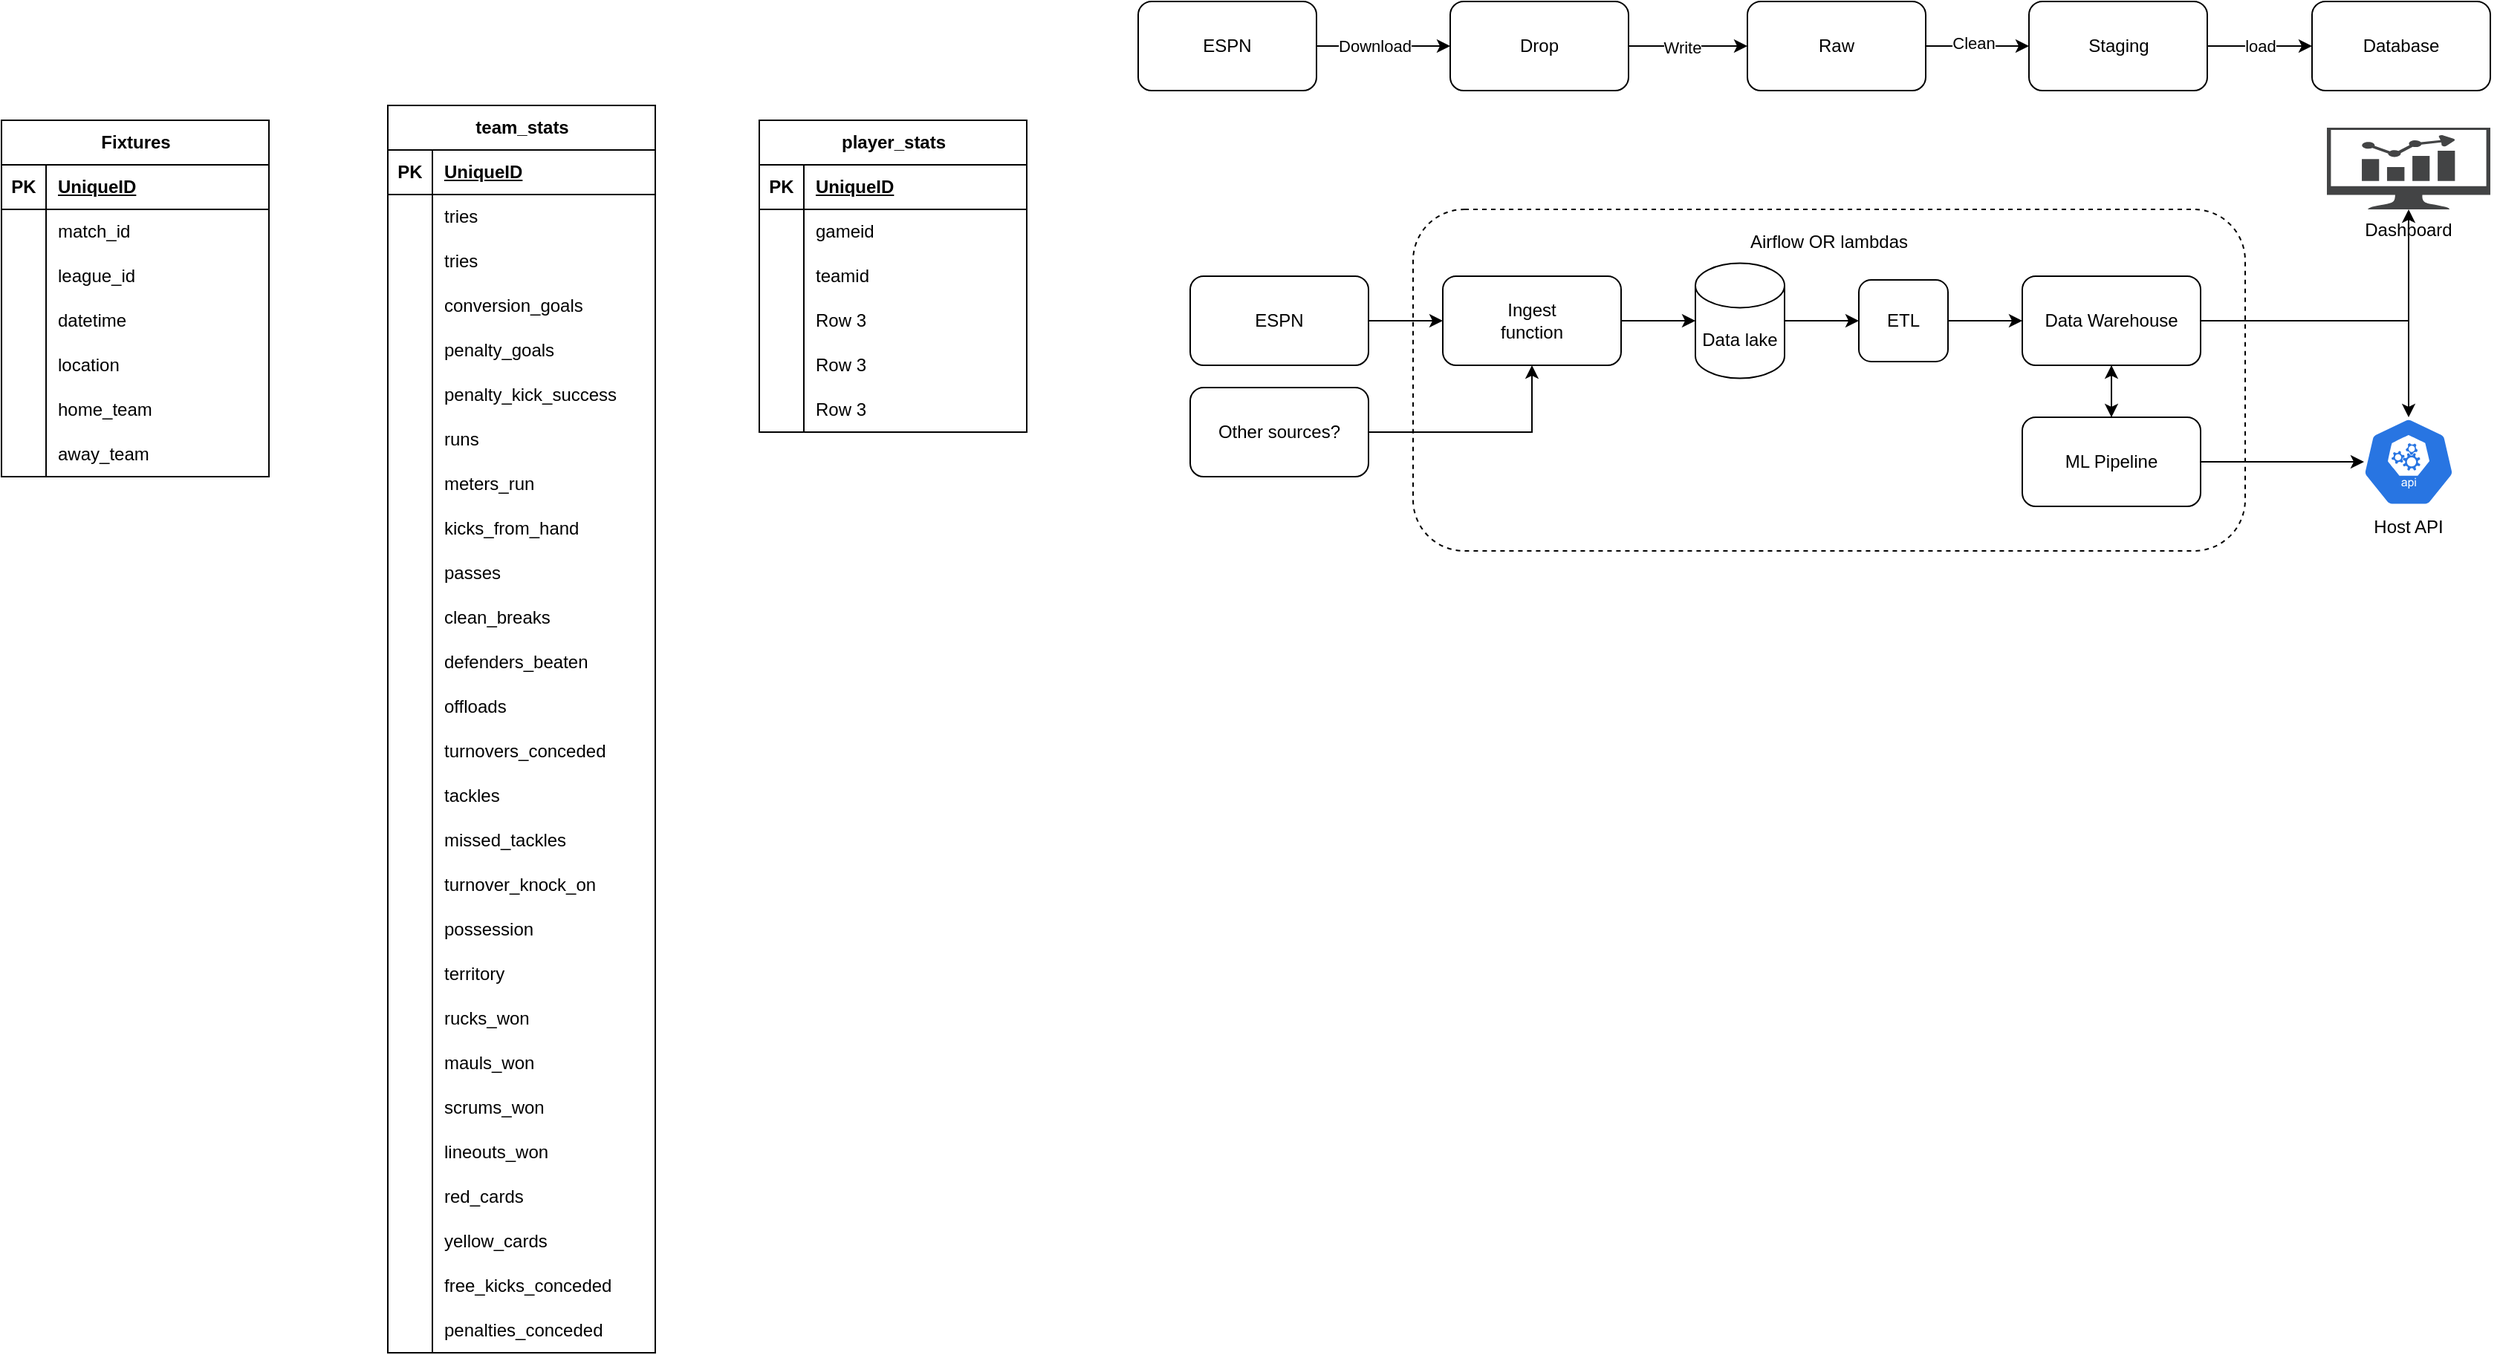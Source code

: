 <mxfile version="22.1.11" type="device">
  <diagram name="Page-1" id="gDJNjiMN5Er8U60nCRss">
    <mxGraphModel dx="1029" dy="549" grid="1" gridSize="10" guides="1" tooltips="1" connect="1" arrows="1" fold="1" page="1" pageScale="1" pageWidth="827" pageHeight="1169" math="0" shadow="0">
      <root>
        <mxCell id="0" />
        <mxCell id="1" parent="0" />
        <mxCell id="CqfeAaQvkAeiQOcm118j-333" value="Airflow OR lambdas&lt;br&gt;&lt;br&gt;&lt;br&gt;&lt;br&gt;&lt;br&gt;&lt;br&gt;&lt;br&gt;&lt;br&gt;&lt;br&gt;&lt;br&gt;&lt;br&gt;&lt;br&gt;&lt;br&gt;&lt;br&gt;" style="rounded=1;whiteSpace=wrap;html=1;fillColor=none;dashed=1;" vertex="1" parent="1">
          <mxGeometry x="1030" y="150" width="560" height="230" as="geometry" />
        </mxCell>
        <mxCell id="CqfeAaQvkAeiQOcm118j-1" value="Fixtures" style="shape=table;startSize=30;container=1;collapsible=1;childLayout=tableLayout;fixedRows=1;rowLines=0;fontStyle=1;align=center;resizeLast=1;html=1;" vertex="1" parent="1">
          <mxGeometry x="80" y="90" width="180" height="240" as="geometry" />
        </mxCell>
        <mxCell id="CqfeAaQvkAeiQOcm118j-2" value="" style="shape=tableRow;horizontal=0;startSize=0;swimlaneHead=0;swimlaneBody=0;fillColor=none;collapsible=0;dropTarget=0;points=[[0,0.5],[1,0.5]];portConstraint=eastwest;top=0;left=0;right=0;bottom=1;" vertex="1" parent="CqfeAaQvkAeiQOcm118j-1">
          <mxGeometry y="30" width="180" height="30" as="geometry" />
        </mxCell>
        <mxCell id="CqfeAaQvkAeiQOcm118j-3" value="PK" style="shape=partialRectangle;connectable=0;fillColor=none;top=0;left=0;bottom=0;right=0;fontStyle=1;overflow=hidden;whiteSpace=wrap;html=1;" vertex="1" parent="CqfeAaQvkAeiQOcm118j-2">
          <mxGeometry width="30" height="30" as="geometry">
            <mxRectangle width="30" height="30" as="alternateBounds" />
          </mxGeometry>
        </mxCell>
        <mxCell id="CqfeAaQvkAeiQOcm118j-4" value="UniqueID" style="shape=partialRectangle;connectable=0;fillColor=none;top=0;left=0;bottom=0;right=0;align=left;spacingLeft=6;fontStyle=5;overflow=hidden;whiteSpace=wrap;html=1;" vertex="1" parent="CqfeAaQvkAeiQOcm118j-2">
          <mxGeometry x="30" width="150" height="30" as="geometry">
            <mxRectangle width="150" height="30" as="alternateBounds" />
          </mxGeometry>
        </mxCell>
        <mxCell id="CqfeAaQvkAeiQOcm118j-289" value="" style="shape=tableRow;horizontal=0;startSize=0;swimlaneHead=0;swimlaneBody=0;fillColor=none;collapsible=0;dropTarget=0;points=[[0,0.5],[1,0.5]];portConstraint=eastwest;top=0;left=0;right=0;bottom=0;" vertex="1" parent="CqfeAaQvkAeiQOcm118j-1">
          <mxGeometry y="60" width="180" height="30" as="geometry" />
        </mxCell>
        <mxCell id="CqfeAaQvkAeiQOcm118j-290" value="" style="shape=partialRectangle;connectable=0;fillColor=none;top=0;left=0;bottom=0;right=0;editable=1;overflow=hidden;whiteSpace=wrap;html=1;" vertex="1" parent="CqfeAaQvkAeiQOcm118j-289">
          <mxGeometry width="30" height="30" as="geometry">
            <mxRectangle width="30" height="30" as="alternateBounds" />
          </mxGeometry>
        </mxCell>
        <mxCell id="CqfeAaQvkAeiQOcm118j-291" value="match_id" style="shape=partialRectangle;connectable=0;fillColor=none;top=0;left=0;bottom=0;right=0;align=left;spacingLeft=6;overflow=hidden;whiteSpace=wrap;html=1;" vertex="1" parent="CqfeAaQvkAeiQOcm118j-289">
          <mxGeometry x="30" width="150" height="30" as="geometry">
            <mxRectangle width="150" height="30" as="alternateBounds" />
          </mxGeometry>
        </mxCell>
        <mxCell id="CqfeAaQvkAeiQOcm118j-286" value="" style="shape=tableRow;horizontal=0;startSize=0;swimlaneHead=0;swimlaneBody=0;fillColor=none;collapsible=0;dropTarget=0;points=[[0,0.5],[1,0.5]];portConstraint=eastwest;top=0;left=0;right=0;bottom=0;" vertex="1" parent="CqfeAaQvkAeiQOcm118j-1">
          <mxGeometry y="90" width="180" height="30" as="geometry" />
        </mxCell>
        <mxCell id="CqfeAaQvkAeiQOcm118j-287" value="" style="shape=partialRectangle;connectable=0;fillColor=none;top=0;left=0;bottom=0;right=0;editable=1;overflow=hidden;whiteSpace=wrap;html=1;" vertex="1" parent="CqfeAaQvkAeiQOcm118j-286">
          <mxGeometry width="30" height="30" as="geometry">
            <mxRectangle width="30" height="30" as="alternateBounds" />
          </mxGeometry>
        </mxCell>
        <mxCell id="CqfeAaQvkAeiQOcm118j-288" value="league_id" style="shape=partialRectangle;connectable=0;fillColor=none;top=0;left=0;bottom=0;right=0;align=left;spacingLeft=6;overflow=hidden;whiteSpace=wrap;html=1;" vertex="1" parent="CqfeAaQvkAeiQOcm118j-286">
          <mxGeometry x="30" width="150" height="30" as="geometry">
            <mxRectangle width="150" height="30" as="alternateBounds" />
          </mxGeometry>
        </mxCell>
        <mxCell id="CqfeAaQvkAeiQOcm118j-5" value="" style="shape=tableRow;horizontal=0;startSize=0;swimlaneHead=0;swimlaneBody=0;fillColor=none;collapsible=0;dropTarget=0;points=[[0,0.5],[1,0.5]];portConstraint=eastwest;top=0;left=0;right=0;bottom=0;" vertex="1" parent="CqfeAaQvkAeiQOcm118j-1">
          <mxGeometry y="120" width="180" height="30" as="geometry" />
        </mxCell>
        <mxCell id="CqfeAaQvkAeiQOcm118j-6" value="" style="shape=partialRectangle;connectable=0;fillColor=none;top=0;left=0;bottom=0;right=0;editable=1;overflow=hidden;whiteSpace=wrap;html=1;" vertex="1" parent="CqfeAaQvkAeiQOcm118j-5">
          <mxGeometry width="30" height="30" as="geometry">
            <mxRectangle width="30" height="30" as="alternateBounds" />
          </mxGeometry>
        </mxCell>
        <mxCell id="CqfeAaQvkAeiQOcm118j-7" value="datetime" style="shape=partialRectangle;connectable=0;fillColor=none;top=0;left=0;bottom=0;right=0;align=left;spacingLeft=6;overflow=hidden;whiteSpace=wrap;html=1;" vertex="1" parent="CqfeAaQvkAeiQOcm118j-5">
          <mxGeometry x="30" width="150" height="30" as="geometry">
            <mxRectangle width="150" height="30" as="alternateBounds" />
          </mxGeometry>
        </mxCell>
        <mxCell id="CqfeAaQvkAeiQOcm118j-8" value="" style="shape=tableRow;horizontal=0;startSize=0;swimlaneHead=0;swimlaneBody=0;fillColor=none;collapsible=0;dropTarget=0;points=[[0,0.5],[1,0.5]];portConstraint=eastwest;top=0;left=0;right=0;bottom=0;" vertex="1" parent="CqfeAaQvkAeiQOcm118j-1">
          <mxGeometry y="150" width="180" height="30" as="geometry" />
        </mxCell>
        <mxCell id="CqfeAaQvkAeiQOcm118j-9" value="" style="shape=partialRectangle;connectable=0;fillColor=none;top=0;left=0;bottom=0;right=0;editable=1;overflow=hidden;whiteSpace=wrap;html=1;" vertex="1" parent="CqfeAaQvkAeiQOcm118j-8">
          <mxGeometry width="30" height="30" as="geometry">
            <mxRectangle width="30" height="30" as="alternateBounds" />
          </mxGeometry>
        </mxCell>
        <mxCell id="CqfeAaQvkAeiQOcm118j-10" value="location" style="shape=partialRectangle;connectable=0;fillColor=none;top=0;left=0;bottom=0;right=0;align=left;spacingLeft=6;overflow=hidden;whiteSpace=wrap;html=1;" vertex="1" parent="CqfeAaQvkAeiQOcm118j-8">
          <mxGeometry x="30" width="150" height="30" as="geometry">
            <mxRectangle width="150" height="30" as="alternateBounds" />
          </mxGeometry>
        </mxCell>
        <mxCell id="CqfeAaQvkAeiQOcm118j-136" value="" style="shape=tableRow;horizontal=0;startSize=0;swimlaneHead=0;swimlaneBody=0;fillColor=none;collapsible=0;dropTarget=0;points=[[0,0.5],[1,0.5]];portConstraint=eastwest;top=0;left=0;right=0;bottom=0;" vertex="1" parent="CqfeAaQvkAeiQOcm118j-1">
          <mxGeometry y="180" width="180" height="30" as="geometry" />
        </mxCell>
        <mxCell id="CqfeAaQvkAeiQOcm118j-137" value="" style="shape=partialRectangle;connectable=0;fillColor=none;top=0;left=0;bottom=0;right=0;editable=1;overflow=hidden;whiteSpace=wrap;html=1;" vertex="1" parent="CqfeAaQvkAeiQOcm118j-136">
          <mxGeometry width="30" height="30" as="geometry">
            <mxRectangle width="30" height="30" as="alternateBounds" />
          </mxGeometry>
        </mxCell>
        <mxCell id="CqfeAaQvkAeiQOcm118j-138" value="home_team" style="shape=partialRectangle;connectable=0;fillColor=none;top=0;left=0;bottom=0;right=0;align=left;spacingLeft=6;overflow=hidden;whiteSpace=wrap;html=1;" vertex="1" parent="CqfeAaQvkAeiQOcm118j-136">
          <mxGeometry x="30" width="150" height="30" as="geometry">
            <mxRectangle width="150" height="30" as="alternateBounds" />
          </mxGeometry>
        </mxCell>
        <mxCell id="CqfeAaQvkAeiQOcm118j-210" value="" style="shape=tableRow;horizontal=0;startSize=0;swimlaneHead=0;swimlaneBody=0;fillColor=none;collapsible=0;dropTarget=0;points=[[0,0.5],[1,0.5]];portConstraint=eastwest;top=0;left=0;right=0;bottom=0;" vertex="1" parent="CqfeAaQvkAeiQOcm118j-1">
          <mxGeometry y="210" width="180" height="30" as="geometry" />
        </mxCell>
        <mxCell id="CqfeAaQvkAeiQOcm118j-211" value="" style="shape=partialRectangle;connectable=0;fillColor=none;top=0;left=0;bottom=0;right=0;editable=1;overflow=hidden;whiteSpace=wrap;html=1;" vertex="1" parent="CqfeAaQvkAeiQOcm118j-210">
          <mxGeometry width="30" height="30" as="geometry">
            <mxRectangle width="30" height="30" as="alternateBounds" />
          </mxGeometry>
        </mxCell>
        <mxCell id="CqfeAaQvkAeiQOcm118j-212" value="away_team" style="shape=partialRectangle;connectable=0;fillColor=none;top=0;left=0;bottom=0;right=0;align=left;spacingLeft=6;overflow=hidden;whiteSpace=wrap;html=1;" vertex="1" parent="CqfeAaQvkAeiQOcm118j-210">
          <mxGeometry x="30" width="150" height="30" as="geometry">
            <mxRectangle width="150" height="30" as="alternateBounds" />
          </mxGeometry>
        </mxCell>
        <mxCell id="CqfeAaQvkAeiQOcm118j-197" value="team_stats" style="shape=table;startSize=30;container=1;collapsible=1;childLayout=tableLayout;fixedRows=1;rowLines=0;fontStyle=1;align=center;resizeLast=1;html=1;" vertex="1" parent="1">
          <mxGeometry x="340" y="80" width="180" height="840" as="geometry" />
        </mxCell>
        <mxCell id="CqfeAaQvkAeiQOcm118j-198" value="" style="shape=tableRow;horizontal=0;startSize=0;swimlaneHead=0;swimlaneBody=0;fillColor=none;collapsible=0;dropTarget=0;points=[[0,0.5],[1,0.5]];portConstraint=eastwest;top=0;left=0;right=0;bottom=1;" vertex="1" parent="CqfeAaQvkAeiQOcm118j-197">
          <mxGeometry y="30" width="180" height="30" as="geometry" />
        </mxCell>
        <mxCell id="CqfeAaQvkAeiQOcm118j-199" value="PK" style="shape=partialRectangle;connectable=0;fillColor=none;top=0;left=0;bottom=0;right=0;fontStyle=1;overflow=hidden;whiteSpace=wrap;html=1;" vertex="1" parent="CqfeAaQvkAeiQOcm118j-198">
          <mxGeometry width="30" height="30" as="geometry">
            <mxRectangle width="30" height="30" as="alternateBounds" />
          </mxGeometry>
        </mxCell>
        <mxCell id="CqfeAaQvkAeiQOcm118j-200" value="UniqueID" style="shape=partialRectangle;connectable=0;fillColor=none;top=0;left=0;bottom=0;right=0;align=left;spacingLeft=6;fontStyle=5;overflow=hidden;whiteSpace=wrap;html=1;" vertex="1" parent="CqfeAaQvkAeiQOcm118j-198">
          <mxGeometry x="30" width="150" height="30" as="geometry">
            <mxRectangle width="150" height="30" as="alternateBounds" />
          </mxGeometry>
        </mxCell>
        <mxCell id="CqfeAaQvkAeiQOcm118j-283" value="" style="shape=tableRow;horizontal=0;startSize=0;swimlaneHead=0;swimlaneBody=0;fillColor=none;collapsible=0;dropTarget=0;points=[[0,0.5],[1,0.5]];portConstraint=eastwest;top=0;left=0;right=0;bottom=0;" vertex="1" parent="CqfeAaQvkAeiQOcm118j-197">
          <mxGeometry y="60" width="180" height="30" as="geometry" />
        </mxCell>
        <mxCell id="CqfeAaQvkAeiQOcm118j-284" value="" style="shape=partialRectangle;connectable=0;fillColor=none;top=0;left=0;bottom=0;right=0;editable=1;overflow=hidden;whiteSpace=wrap;html=1;" vertex="1" parent="CqfeAaQvkAeiQOcm118j-283">
          <mxGeometry width="30" height="30" as="geometry">
            <mxRectangle width="30" height="30" as="alternateBounds" />
          </mxGeometry>
        </mxCell>
        <mxCell id="CqfeAaQvkAeiQOcm118j-285" value="tries" style="shape=partialRectangle;connectable=0;fillColor=none;top=0;left=0;bottom=0;right=0;align=left;spacingLeft=6;overflow=hidden;whiteSpace=wrap;html=1;" vertex="1" parent="CqfeAaQvkAeiQOcm118j-283">
          <mxGeometry x="30" width="150" height="30" as="geometry">
            <mxRectangle width="150" height="30" as="alternateBounds" />
          </mxGeometry>
        </mxCell>
        <mxCell id="CqfeAaQvkAeiQOcm118j-237" value="" style="shape=tableRow;horizontal=0;startSize=0;swimlaneHead=0;swimlaneBody=0;fillColor=none;collapsible=0;dropTarget=0;points=[[0,0.5],[1,0.5]];portConstraint=eastwest;top=0;left=0;right=0;bottom=0;" vertex="1" parent="CqfeAaQvkAeiQOcm118j-197">
          <mxGeometry y="90" width="180" height="30" as="geometry" />
        </mxCell>
        <mxCell id="CqfeAaQvkAeiQOcm118j-238" value="" style="shape=partialRectangle;connectable=0;fillColor=none;top=0;left=0;bottom=0;right=0;editable=1;overflow=hidden;whiteSpace=wrap;html=1;" vertex="1" parent="CqfeAaQvkAeiQOcm118j-237">
          <mxGeometry width="30" height="30" as="geometry">
            <mxRectangle width="30" height="30" as="alternateBounds" />
          </mxGeometry>
        </mxCell>
        <mxCell id="CqfeAaQvkAeiQOcm118j-239" value="tries" style="shape=partialRectangle;connectable=0;fillColor=none;top=0;left=0;bottom=0;right=0;align=left;spacingLeft=6;overflow=hidden;whiteSpace=wrap;html=1;" vertex="1" parent="CqfeAaQvkAeiQOcm118j-237">
          <mxGeometry x="30" width="150" height="30" as="geometry">
            <mxRectangle width="150" height="30" as="alternateBounds" />
          </mxGeometry>
        </mxCell>
        <mxCell id="CqfeAaQvkAeiQOcm118j-234" value="" style="shape=tableRow;horizontal=0;startSize=0;swimlaneHead=0;swimlaneBody=0;fillColor=none;collapsible=0;dropTarget=0;points=[[0,0.5],[1,0.5]];portConstraint=eastwest;top=0;left=0;right=0;bottom=0;" vertex="1" parent="CqfeAaQvkAeiQOcm118j-197">
          <mxGeometry y="120" width="180" height="30" as="geometry" />
        </mxCell>
        <mxCell id="CqfeAaQvkAeiQOcm118j-235" value="" style="shape=partialRectangle;connectable=0;fillColor=none;top=0;left=0;bottom=0;right=0;editable=1;overflow=hidden;whiteSpace=wrap;html=1;" vertex="1" parent="CqfeAaQvkAeiQOcm118j-234">
          <mxGeometry width="30" height="30" as="geometry">
            <mxRectangle width="30" height="30" as="alternateBounds" />
          </mxGeometry>
        </mxCell>
        <mxCell id="CqfeAaQvkAeiQOcm118j-236" value="conversion_goals" style="shape=partialRectangle;connectable=0;fillColor=none;top=0;left=0;bottom=0;right=0;align=left;spacingLeft=6;overflow=hidden;whiteSpace=wrap;html=1;" vertex="1" parent="CqfeAaQvkAeiQOcm118j-234">
          <mxGeometry x="30" width="150" height="30" as="geometry">
            <mxRectangle width="150" height="30" as="alternateBounds" />
          </mxGeometry>
        </mxCell>
        <mxCell id="CqfeAaQvkAeiQOcm118j-240" value="" style="shape=tableRow;horizontal=0;startSize=0;swimlaneHead=0;swimlaneBody=0;fillColor=none;collapsible=0;dropTarget=0;points=[[0,0.5],[1,0.5]];portConstraint=eastwest;top=0;left=0;right=0;bottom=0;" vertex="1" parent="CqfeAaQvkAeiQOcm118j-197">
          <mxGeometry y="150" width="180" height="30" as="geometry" />
        </mxCell>
        <mxCell id="CqfeAaQvkAeiQOcm118j-241" value="" style="shape=partialRectangle;connectable=0;fillColor=none;top=0;left=0;bottom=0;right=0;editable=1;overflow=hidden;whiteSpace=wrap;html=1;" vertex="1" parent="CqfeAaQvkAeiQOcm118j-240">
          <mxGeometry width="30" height="30" as="geometry">
            <mxRectangle width="30" height="30" as="alternateBounds" />
          </mxGeometry>
        </mxCell>
        <mxCell id="CqfeAaQvkAeiQOcm118j-242" value="penalty_goals" style="shape=partialRectangle;connectable=0;fillColor=none;top=0;left=0;bottom=0;right=0;align=left;spacingLeft=6;overflow=hidden;whiteSpace=wrap;html=1;" vertex="1" parent="CqfeAaQvkAeiQOcm118j-240">
          <mxGeometry x="30" width="150" height="30" as="geometry">
            <mxRectangle width="150" height="30" as="alternateBounds" />
          </mxGeometry>
        </mxCell>
        <mxCell id="CqfeAaQvkAeiQOcm118j-231" value="" style="shape=tableRow;horizontal=0;startSize=0;swimlaneHead=0;swimlaneBody=0;fillColor=none;collapsible=0;dropTarget=0;points=[[0,0.5],[1,0.5]];portConstraint=eastwest;top=0;left=0;right=0;bottom=0;" vertex="1" parent="CqfeAaQvkAeiQOcm118j-197">
          <mxGeometry y="180" width="180" height="30" as="geometry" />
        </mxCell>
        <mxCell id="CqfeAaQvkAeiQOcm118j-232" value="" style="shape=partialRectangle;connectable=0;fillColor=none;top=0;left=0;bottom=0;right=0;editable=1;overflow=hidden;whiteSpace=wrap;html=1;" vertex="1" parent="CqfeAaQvkAeiQOcm118j-231">
          <mxGeometry width="30" height="30" as="geometry">
            <mxRectangle width="30" height="30" as="alternateBounds" />
          </mxGeometry>
        </mxCell>
        <mxCell id="CqfeAaQvkAeiQOcm118j-233" value="penalty_kick_success" style="shape=partialRectangle;connectable=0;fillColor=none;top=0;left=0;bottom=0;right=0;align=left;spacingLeft=6;overflow=hidden;whiteSpace=wrap;html=1;" vertex="1" parent="CqfeAaQvkAeiQOcm118j-231">
          <mxGeometry x="30" width="150" height="30" as="geometry">
            <mxRectangle width="150" height="30" as="alternateBounds" />
          </mxGeometry>
        </mxCell>
        <mxCell id="CqfeAaQvkAeiQOcm118j-201" value="" style="shape=tableRow;horizontal=0;startSize=0;swimlaneHead=0;swimlaneBody=0;fillColor=none;collapsible=0;dropTarget=0;points=[[0,0.5],[1,0.5]];portConstraint=eastwest;top=0;left=0;right=0;bottom=0;" vertex="1" parent="CqfeAaQvkAeiQOcm118j-197">
          <mxGeometry y="210" width="180" height="30" as="geometry" />
        </mxCell>
        <mxCell id="CqfeAaQvkAeiQOcm118j-202" value="" style="shape=partialRectangle;connectable=0;fillColor=none;top=0;left=0;bottom=0;right=0;editable=1;overflow=hidden;whiteSpace=wrap;html=1;" vertex="1" parent="CqfeAaQvkAeiQOcm118j-201">
          <mxGeometry width="30" height="30" as="geometry">
            <mxRectangle width="30" height="30" as="alternateBounds" />
          </mxGeometry>
        </mxCell>
        <mxCell id="CqfeAaQvkAeiQOcm118j-203" value="runs" style="shape=partialRectangle;connectable=0;fillColor=none;top=0;left=0;bottom=0;right=0;align=left;spacingLeft=6;overflow=hidden;whiteSpace=wrap;html=1;" vertex="1" parent="CqfeAaQvkAeiQOcm118j-201">
          <mxGeometry x="30" width="150" height="30" as="geometry">
            <mxRectangle width="150" height="30" as="alternateBounds" />
          </mxGeometry>
        </mxCell>
        <mxCell id="CqfeAaQvkAeiQOcm118j-246" value="" style="shape=tableRow;horizontal=0;startSize=0;swimlaneHead=0;swimlaneBody=0;fillColor=none;collapsible=0;dropTarget=0;points=[[0,0.5],[1,0.5]];portConstraint=eastwest;top=0;left=0;right=0;bottom=0;" vertex="1" parent="CqfeAaQvkAeiQOcm118j-197">
          <mxGeometry y="240" width="180" height="30" as="geometry" />
        </mxCell>
        <mxCell id="CqfeAaQvkAeiQOcm118j-247" value="" style="shape=partialRectangle;connectable=0;fillColor=none;top=0;left=0;bottom=0;right=0;editable=1;overflow=hidden;whiteSpace=wrap;html=1;" vertex="1" parent="CqfeAaQvkAeiQOcm118j-246">
          <mxGeometry width="30" height="30" as="geometry">
            <mxRectangle width="30" height="30" as="alternateBounds" />
          </mxGeometry>
        </mxCell>
        <mxCell id="CqfeAaQvkAeiQOcm118j-248" value="meters_run" style="shape=partialRectangle;connectable=0;fillColor=none;top=0;left=0;bottom=0;right=0;align=left;spacingLeft=6;overflow=hidden;whiteSpace=wrap;html=1;" vertex="1" parent="CqfeAaQvkAeiQOcm118j-246">
          <mxGeometry x="30" width="150" height="30" as="geometry">
            <mxRectangle width="150" height="30" as="alternateBounds" />
          </mxGeometry>
        </mxCell>
        <mxCell id="CqfeAaQvkAeiQOcm118j-249" value="" style="shape=tableRow;horizontal=0;startSize=0;swimlaneHead=0;swimlaneBody=0;fillColor=none;collapsible=0;dropTarget=0;points=[[0,0.5],[1,0.5]];portConstraint=eastwest;top=0;left=0;right=0;bottom=0;" vertex="1" parent="CqfeAaQvkAeiQOcm118j-197">
          <mxGeometry y="270" width="180" height="30" as="geometry" />
        </mxCell>
        <mxCell id="CqfeAaQvkAeiQOcm118j-250" value="" style="shape=partialRectangle;connectable=0;fillColor=none;top=0;left=0;bottom=0;right=0;editable=1;overflow=hidden;whiteSpace=wrap;html=1;" vertex="1" parent="CqfeAaQvkAeiQOcm118j-249">
          <mxGeometry width="30" height="30" as="geometry">
            <mxRectangle width="30" height="30" as="alternateBounds" />
          </mxGeometry>
        </mxCell>
        <mxCell id="CqfeAaQvkAeiQOcm118j-251" value="kicks_from_hand" style="shape=partialRectangle;connectable=0;fillColor=none;top=0;left=0;bottom=0;right=0;align=left;spacingLeft=6;overflow=hidden;whiteSpace=wrap;html=1;" vertex="1" parent="CqfeAaQvkAeiQOcm118j-249">
          <mxGeometry x="30" width="150" height="30" as="geometry">
            <mxRectangle width="150" height="30" as="alternateBounds" />
          </mxGeometry>
        </mxCell>
        <mxCell id="CqfeAaQvkAeiQOcm118j-204" value="" style="shape=tableRow;horizontal=0;startSize=0;swimlaneHead=0;swimlaneBody=0;fillColor=none;collapsible=0;dropTarget=0;points=[[0,0.5],[1,0.5]];portConstraint=eastwest;top=0;left=0;right=0;bottom=0;" vertex="1" parent="CqfeAaQvkAeiQOcm118j-197">
          <mxGeometry y="300" width="180" height="30" as="geometry" />
        </mxCell>
        <mxCell id="CqfeAaQvkAeiQOcm118j-205" value="" style="shape=partialRectangle;connectable=0;fillColor=none;top=0;left=0;bottom=0;right=0;editable=1;overflow=hidden;whiteSpace=wrap;html=1;" vertex="1" parent="CqfeAaQvkAeiQOcm118j-204">
          <mxGeometry width="30" height="30" as="geometry">
            <mxRectangle width="30" height="30" as="alternateBounds" />
          </mxGeometry>
        </mxCell>
        <mxCell id="CqfeAaQvkAeiQOcm118j-206" value="passes" style="shape=partialRectangle;connectable=0;fillColor=none;top=0;left=0;bottom=0;right=0;align=left;spacingLeft=6;overflow=hidden;whiteSpace=wrap;html=1;" vertex="1" parent="CqfeAaQvkAeiQOcm118j-204">
          <mxGeometry x="30" width="150" height="30" as="geometry">
            <mxRectangle width="150" height="30" as="alternateBounds" />
          </mxGeometry>
        </mxCell>
        <mxCell id="CqfeAaQvkAeiQOcm118j-252" value="" style="shape=tableRow;horizontal=0;startSize=0;swimlaneHead=0;swimlaneBody=0;fillColor=none;collapsible=0;dropTarget=0;points=[[0,0.5],[1,0.5]];portConstraint=eastwest;top=0;left=0;right=0;bottom=0;" vertex="1" parent="CqfeAaQvkAeiQOcm118j-197">
          <mxGeometry y="330" width="180" height="30" as="geometry" />
        </mxCell>
        <mxCell id="CqfeAaQvkAeiQOcm118j-253" value="" style="shape=partialRectangle;connectable=0;fillColor=none;top=0;left=0;bottom=0;right=0;editable=1;overflow=hidden;whiteSpace=wrap;html=1;" vertex="1" parent="CqfeAaQvkAeiQOcm118j-252">
          <mxGeometry width="30" height="30" as="geometry">
            <mxRectangle width="30" height="30" as="alternateBounds" />
          </mxGeometry>
        </mxCell>
        <mxCell id="CqfeAaQvkAeiQOcm118j-254" value="clean_breaks" style="shape=partialRectangle;connectable=0;fillColor=none;top=0;left=0;bottom=0;right=0;align=left;spacingLeft=6;overflow=hidden;whiteSpace=wrap;html=1;" vertex="1" parent="CqfeAaQvkAeiQOcm118j-252">
          <mxGeometry x="30" width="150" height="30" as="geometry">
            <mxRectangle width="150" height="30" as="alternateBounds" />
          </mxGeometry>
        </mxCell>
        <mxCell id="CqfeAaQvkAeiQOcm118j-216" value="" style="shape=tableRow;horizontal=0;startSize=0;swimlaneHead=0;swimlaneBody=0;fillColor=none;collapsible=0;dropTarget=0;points=[[0,0.5],[1,0.5]];portConstraint=eastwest;top=0;left=0;right=0;bottom=0;" vertex="1" parent="CqfeAaQvkAeiQOcm118j-197">
          <mxGeometry y="360" width="180" height="30" as="geometry" />
        </mxCell>
        <mxCell id="CqfeAaQvkAeiQOcm118j-217" value="" style="shape=partialRectangle;connectable=0;fillColor=none;top=0;left=0;bottom=0;right=0;editable=1;overflow=hidden;whiteSpace=wrap;html=1;" vertex="1" parent="CqfeAaQvkAeiQOcm118j-216">
          <mxGeometry width="30" height="30" as="geometry">
            <mxRectangle width="30" height="30" as="alternateBounds" />
          </mxGeometry>
        </mxCell>
        <mxCell id="CqfeAaQvkAeiQOcm118j-218" value="defenders_beaten" style="shape=partialRectangle;connectable=0;fillColor=none;top=0;left=0;bottom=0;right=0;align=left;spacingLeft=6;overflow=hidden;whiteSpace=wrap;html=1;" vertex="1" parent="CqfeAaQvkAeiQOcm118j-216">
          <mxGeometry x="30" width="150" height="30" as="geometry">
            <mxRectangle width="150" height="30" as="alternateBounds" />
          </mxGeometry>
        </mxCell>
        <mxCell id="CqfeAaQvkAeiQOcm118j-258" value="" style="shape=tableRow;horizontal=0;startSize=0;swimlaneHead=0;swimlaneBody=0;fillColor=none;collapsible=0;dropTarget=0;points=[[0,0.5],[1,0.5]];portConstraint=eastwest;top=0;left=0;right=0;bottom=0;" vertex="1" parent="CqfeAaQvkAeiQOcm118j-197">
          <mxGeometry y="390" width="180" height="30" as="geometry" />
        </mxCell>
        <mxCell id="CqfeAaQvkAeiQOcm118j-259" value="" style="shape=partialRectangle;connectable=0;fillColor=none;top=0;left=0;bottom=0;right=0;editable=1;overflow=hidden;whiteSpace=wrap;html=1;" vertex="1" parent="CqfeAaQvkAeiQOcm118j-258">
          <mxGeometry width="30" height="30" as="geometry">
            <mxRectangle width="30" height="30" as="alternateBounds" />
          </mxGeometry>
        </mxCell>
        <mxCell id="CqfeAaQvkAeiQOcm118j-260" value="offloads" style="shape=partialRectangle;connectable=0;fillColor=none;top=0;left=0;bottom=0;right=0;align=left;spacingLeft=6;overflow=hidden;whiteSpace=wrap;html=1;" vertex="1" parent="CqfeAaQvkAeiQOcm118j-258">
          <mxGeometry x="30" width="150" height="30" as="geometry">
            <mxRectangle width="150" height="30" as="alternateBounds" />
          </mxGeometry>
        </mxCell>
        <mxCell id="CqfeAaQvkAeiQOcm118j-255" value="" style="shape=tableRow;horizontal=0;startSize=0;swimlaneHead=0;swimlaneBody=0;fillColor=none;collapsible=0;dropTarget=0;points=[[0,0.5],[1,0.5]];portConstraint=eastwest;top=0;left=0;right=0;bottom=0;" vertex="1" parent="CqfeAaQvkAeiQOcm118j-197">
          <mxGeometry y="420" width="180" height="30" as="geometry" />
        </mxCell>
        <mxCell id="CqfeAaQvkAeiQOcm118j-256" value="" style="shape=partialRectangle;connectable=0;fillColor=none;top=0;left=0;bottom=0;right=0;editable=1;overflow=hidden;whiteSpace=wrap;html=1;" vertex="1" parent="CqfeAaQvkAeiQOcm118j-255">
          <mxGeometry width="30" height="30" as="geometry">
            <mxRectangle width="30" height="30" as="alternateBounds" />
          </mxGeometry>
        </mxCell>
        <mxCell id="CqfeAaQvkAeiQOcm118j-257" value="turnovers_conceded" style="shape=partialRectangle;connectable=0;fillColor=none;top=0;left=0;bottom=0;right=0;align=left;spacingLeft=6;overflow=hidden;whiteSpace=wrap;html=1;" vertex="1" parent="CqfeAaQvkAeiQOcm118j-255">
          <mxGeometry x="30" width="150" height="30" as="geometry">
            <mxRectangle width="150" height="30" as="alternateBounds" />
          </mxGeometry>
        </mxCell>
        <mxCell id="CqfeAaQvkAeiQOcm118j-219" value="" style="shape=tableRow;horizontal=0;startSize=0;swimlaneHead=0;swimlaneBody=0;fillColor=none;collapsible=0;dropTarget=0;points=[[0,0.5],[1,0.5]];portConstraint=eastwest;top=0;left=0;right=0;bottom=0;" vertex="1" parent="CqfeAaQvkAeiQOcm118j-197">
          <mxGeometry y="450" width="180" height="30" as="geometry" />
        </mxCell>
        <mxCell id="CqfeAaQvkAeiQOcm118j-220" value="" style="shape=partialRectangle;connectable=0;fillColor=none;top=0;left=0;bottom=0;right=0;editable=1;overflow=hidden;whiteSpace=wrap;html=1;" vertex="1" parent="CqfeAaQvkAeiQOcm118j-219">
          <mxGeometry width="30" height="30" as="geometry">
            <mxRectangle width="30" height="30" as="alternateBounds" />
          </mxGeometry>
        </mxCell>
        <mxCell id="CqfeAaQvkAeiQOcm118j-221" value="tackles" style="shape=partialRectangle;connectable=0;fillColor=none;top=0;left=0;bottom=0;right=0;align=left;spacingLeft=6;overflow=hidden;whiteSpace=wrap;html=1;" vertex="1" parent="CqfeAaQvkAeiQOcm118j-219">
          <mxGeometry x="30" width="150" height="30" as="geometry">
            <mxRectangle width="150" height="30" as="alternateBounds" />
          </mxGeometry>
        </mxCell>
        <mxCell id="CqfeAaQvkAeiQOcm118j-228" value="" style="shape=tableRow;horizontal=0;startSize=0;swimlaneHead=0;swimlaneBody=0;fillColor=none;collapsible=0;dropTarget=0;points=[[0,0.5],[1,0.5]];portConstraint=eastwest;top=0;left=0;right=0;bottom=0;" vertex="1" parent="CqfeAaQvkAeiQOcm118j-197">
          <mxGeometry y="480" width="180" height="30" as="geometry" />
        </mxCell>
        <mxCell id="CqfeAaQvkAeiQOcm118j-229" value="" style="shape=partialRectangle;connectable=0;fillColor=none;top=0;left=0;bottom=0;right=0;editable=1;overflow=hidden;whiteSpace=wrap;html=1;" vertex="1" parent="CqfeAaQvkAeiQOcm118j-228">
          <mxGeometry width="30" height="30" as="geometry">
            <mxRectangle width="30" height="30" as="alternateBounds" />
          </mxGeometry>
        </mxCell>
        <mxCell id="CqfeAaQvkAeiQOcm118j-230" value="missed_tackles" style="shape=partialRectangle;connectable=0;fillColor=none;top=0;left=0;bottom=0;right=0;align=left;spacingLeft=6;overflow=hidden;whiteSpace=wrap;html=1;" vertex="1" parent="CqfeAaQvkAeiQOcm118j-228">
          <mxGeometry x="30" width="150" height="30" as="geometry">
            <mxRectangle width="150" height="30" as="alternateBounds" />
          </mxGeometry>
        </mxCell>
        <mxCell id="CqfeAaQvkAeiQOcm118j-225" value="" style="shape=tableRow;horizontal=0;startSize=0;swimlaneHead=0;swimlaneBody=0;fillColor=none;collapsible=0;dropTarget=0;points=[[0,0.5],[1,0.5]];portConstraint=eastwest;top=0;left=0;right=0;bottom=0;" vertex="1" parent="CqfeAaQvkAeiQOcm118j-197">
          <mxGeometry y="510" width="180" height="30" as="geometry" />
        </mxCell>
        <mxCell id="CqfeAaQvkAeiQOcm118j-226" value="" style="shape=partialRectangle;connectable=0;fillColor=none;top=0;left=0;bottom=0;right=0;editable=1;overflow=hidden;whiteSpace=wrap;html=1;" vertex="1" parent="CqfeAaQvkAeiQOcm118j-225">
          <mxGeometry width="30" height="30" as="geometry">
            <mxRectangle width="30" height="30" as="alternateBounds" />
          </mxGeometry>
        </mxCell>
        <mxCell id="CqfeAaQvkAeiQOcm118j-227" value="turnover_knock_on" style="shape=partialRectangle;connectable=0;fillColor=none;top=0;left=0;bottom=0;right=0;align=left;spacingLeft=6;overflow=hidden;whiteSpace=wrap;html=1;" vertex="1" parent="CqfeAaQvkAeiQOcm118j-225">
          <mxGeometry x="30" width="150" height="30" as="geometry">
            <mxRectangle width="150" height="30" as="alternateBounds" />
          </mxGeometry>
        </mxCell>
        <mxCell id="CqfeAaQvkAeiQOcm118j-222" value="" style="shape=tableRow;horizontal=0;startSize=0;swimlaneHead=0;swimlaneBody=0;fillColor=none;collapsible=0;dropTarget=0;points=[[0,0.5],[1,0.5]];portConstraint=eastwest;top=0;left=0;right=0;bottom=0;" vertex="1" parent="CqfeAaQvkAeiQOcm118j-197">
          <mxGeometry y="540" width="180" height="30" as="geometry" />
        </mxCell>
        <mxCell id="CqfeAaQvkAeiQOcm118j-223" value="" style="shape=partialRectangle;connectable=0;fillColor=none;top=0;left=0;bottom=0;right=0;editable=1;overflow=hidden;whiteSpace=wrap;html=1;" vertex="1" parent="CqfeAaQvkAeiQOcm118j-222">
          <mxGeometry width="30" height="30" as="geometry">
            <mxRectangle width="30" height="30" as="alternateBounds" />
          </mxGeometry>
        </mxCell>
        <mxCell id="CqfeAaQvkAeiQOcm118j-224" value="possession" style="shape=partialRectangle;connectable=0;fillColor=none;top=0;left=0;bottom=0;right=0;align=left;spacingLeft=6;overflow=hidden;whiteSpace=wrap;html=1;" vertex="1" parent="CqfeAaQvkAeiQOcm118j-222">
          <mxGeometry x="30" width="150" height="30" as="geometry">
            <mxRectangle width="150" height="30" as="alternateBounds" />
          </mxGeometry>
        </mxCell>
        <mxCell id="CqfeAaQvkAeiQOcm118j-207" value="" style="shape=tableRow;horizontal=0;startSize=0;swimlaneHead=0;swimlaneBody=0;fillColor=none;collapsible=0;dropTarget=0;points=[[0,0.5],[1,0.5]];portConstraint=eastwest;top=0;left=0;right=0;bottom=0;" vertex="1" parent="CqfeAaQvkAeiQOcm118j-197">
          <mxGeometry y="570" width="180" height="30" as="geometry" />
        </mxCell>
        <mxCell id="CqfeAaQvkAeiQOcm118j-208" value="" style="shape=partialRectangle;connectable=0;fillColor=none;top=0;left=0;bottom=0;right=0;editable=1;overflow=hidden;whiteSpace=wrap;html=1;" vertex="1" parent="CqfeAaQvkAeiQOcm118j-207">
          <mxGeometry width="30" height="30" as="geometry">
            <mxRectangle width="30" height="30" as="alternateBounds" />
          </mxGeometry>
        </mxCell>
        <mxCell id="CqfeAaQvkAeiQOcm118j-209" value="territory" style="shape=partialRectangle;connectable=0;fillColor=none;top=0;left=0;bottom=0;right=0;align=left;spacingLeft=6;overflow=hidden;whiteSpace=wrap;html=1;" vertex="1" parent="CqfeAaQvkAeiQOcm118j-207">
          <mxGeometry x="30" width="150" height="30" as="geometry">
            <mxRectangle width="150" height="30" as="alternateBounds" />
          </mxGeometry>
        </mxCell>
        <mxCell id="CqfeAaQvkAeiQOcm118j-292" value="" style="shape=tableRow;horizontal=0;startSize=0;swimlaneHead=0;swimlaneBody=0;fillColor=none;collapsible=0;dropTarget=0;points=[[0,0.5],[1,0.5]];portConstraint=eastwest;top=0;left=0;right=0;bottom=0;" vertex="1" parent="CqfeAaQvkAeiQOcm118j-197">
          <mxGeometry y="600" width="180" height="30" as="geometry" />
        </mxCell>
        <mxCell id="CqfeAaQvkAeiQOcm118j-293" value="" style="shape=partialRectangle;connectable=0;fillColor=none;top=0;left=0;bottom=0;right=0;editable=1;overflow=hidden;whiteSpace=wrap;html=1;" vertex="1" parent="CqfeAaQvkAeiQOcm118j-292">
          <mxGeometry width="30" height="30" as="geometry">
            <mxRectangle width="30" height="30" as="alternateBounds" />
          </mxGeometry>
        </mxCell>
        <mxCell id="CqfeAaQvkAeiQOcm118j-294" value="rucks_won" style="shape=partialRectangle;connectable=0;fillColor=none;top=0;left=0;bottom=0;right=0;align=left;spacingLeft=6;overflow=hidden;whiteSpace=wrap;html=1;" vertex="1" parent="CqfeAaQvkAeiQOcm118j-292">
          <mxGeometry x="30" width="150" height="30" as="geometry">
            <mxRectangle width="150" height="30" as="alternateBounds" />
          </mxGeometry>
        </mxCell>
        <mxCell id="CqfeAaQvkAeiQOcm118j-295" value="" style="shape=tableRow;horizontal=0;startSize=0;swimlaneHead=0;swimlaneBody=0;fillColor=none;collapsible=0;dropTarget=0;points=[[0,0.5],[1,0.5]];portConstraint=eastwest;top=0;left=0;right=0;bottom=0;" vertex="1" parent="CqfeAaQvkAeiQOcm118j-197">
          <mxGeometry y="630" width="180" height="30" as="geometry" />
        </mxCell>
        <mxCell id="CqfeAaQvkAeiQOcm118j-296" value="" style="shape=partialRectangle;connectable=0;fillColor=none;top=0;left=0;bottom=0;right=0;editable=1;overflow=hidden;whiteSpace=wrap;html=1;" vertex="1" parent="CqfeAaQvkAeiQOcm118j-295">
          <mxGeometry width="30" height="30" as="geometry">
            <mxRectangle width="30" height="30" as="alternateBounds" />
          </mxGeometry>
        </mxCell>
        <mxCell id="CqfeAaQvkAeiQOcm118j-297" value="mauls_won" style="shape=partialRectangle;connectable=0;fillColor=none;top=0;left=0;bottom=0;right=0;align=left;spacingLeft=6;overflow=hidden;whiteSpace=wrap;html=1;" vertex="1" parent="CqfeAaQvkAeiQOcm118j-295">
          <mxGeometry x="30" width="150" height="30" as="geometry">
            <mxRectangle width="150" height="30" as="alternateBounds" />
          </mxGeometry>
        </mxCell>
        <mxCell id="CqfeAaQvkAeiQOcm118j-298" value="" style="shape=tableRow;horizontal=0;startSize=0;swimlaneHead=0;swimlaneBody=0;fillColor=none;collapsible=0;dropTarget=0;points=[[0,0.5],[1,0.5]];portConstraint=eastwest;top=0;left=0;right=0;bottom=0;" vertex="1" parent="CqfeAaQvkAeiQOcm118j-197">
          <mxGeometry y="660" width="180" height="30" as="geometry" />
        </mxCell>
        <mxCell id="CqfeAaQvkAeiQOcm118j-299" value="" style="shape=partialRectangle;connectable=0;fillColor=none;top=0;left=0;bottom=0;right=0;editable=1;overflow=hidden;whiteSpace=wrap;html=1;" vertex="1" parent="CqfeAaQvkAeiQOcm118j-298">
          <mxGeometry width="30" height="30" as="geometry">
            <mxRectangle width="30" height="30" as="alternateBounds" />
          </mxGeometry>
        </mxCell>
        <mxCell id="CqfeAaQvkAeiQOcm118j-300" value="scrums_won" style="shape=partialRectangle;connectable=0;fillColor=none;top=0;left=0;bottom=0;right=0;align=left;spacingLeft=6;overflow=hidden;whiteSpace=wrap;html=1;" vertex="1" parent="CqfeAaQvkAeiQOcm118j-298">
          <mxGeometry x="30" width="150" height="30" as="geometry">
            <mxRectangle width="150" height="30" as="alternateBounds" />
          </mxGeometry>
        </mxCell>
        <mxCell id="CqfeAaQvkAeiQOcm118j-301" value="" style="shape=tableRow;horizontal=0;startSize=0;swimlaneHead=0;swimlaneBody=0;fillColor=none;collapsible=0;dropTarget=0;points=[[0,0.5],[1,0.5]];portConstraint=eastwest;top=0;left=0;right=0;bottom=0;" vertex="1" parent="CqfeAaQvkAeiQOcm118j-197">
          <mxGeometry y="690" width="180" height="30" as="geometry" />
        </mxCell>
        <mxCell id="CqfeAaQvkAeiQOcm118j-302" value="" style="shape=partialRectangle;connectable=0;fillColor=none;top=0;left=0;bottom=0;right=0;editable=1;overflow=hidden;whiteSpace=wrap;html=1;" vertex="1" parent="CqfeAaQvkAeiQOcm118j-301">
          <mxGeometry width="30" height="30" as="geometry">
            <mxRectangle width="30" height="30" as="alternateBounds" />
          </mxGeometry>
        </mxCell>
        <mxCell id="CqfeAaQvkAeiQOcm118j-303" value="lineouts_won" style="shape=partialRectangle;connectable=0;fillColor=none;top=0;left=0;bottom=0;right=0;align=left;spacingLeft=6;overflow=hidden;whiteSpace=wrap;html=1;" vertex="1" parent="CqfeAaQvkAeiQOcm118j-301">
          <mxGeometry x="30" width="150" height="30" as="geometry">
            <mxRectangle width="150" height="30" as="alternateBounds" />
          </mxGeometry>
        </mxCell>
        <mxCell id="CqfeAaQvkAeiQOcm118j-304" value="" style="shape=tableRow;horizontal=0;startSize=0;swimlaneHead=0;swimlaneBody=0;fillColor=none;collapsible=0;dropTarget=0;points=[[0,0.5],[1,0.5]];portConstraint=eastwest;top=0;left=0;right=0;bottom=0;" vertex="1" parent="CqfeAaQvkAeiQOcm118j-197">
          <mxGeometry y="720" width="180" height="30" as="geometry" />
        </mxCell>
        <mxCell id="CqfeAaQvkAeiQOcm118j-305" value="" style="shape=partialRectangle;connectable=0;fillColor=none;top=0;left=0;bottom=0;right=0;editable=1;overflow=hidden;whiteSpace=wrap;html=1;" vertex="1" parent="CqfeAaQvkAeiQOcm118j-304">
          <mxGeometry width="30" height="30" as="geometry">
            <mxRectangle width="30" height="30" as="alternateBounds" />
          </mxGeometry>
        </mxCell>
        <mxCell id="CqfeAaQvkAeiQOcm118j-306" value="red_cards" style="shape=partialRectangle;connectable=0;fillColor=none;top=0;left=0;bottom=0;right=0;align=left;spacingLeft=6;overflow=hidden;whiteSpace=wrap;html=1;" vertex="1" parent="CqfeAaQvkAeiQOcm118j-304">
          <mxGeometry x="30" width="150" height="30" as="geometry">
            <mxRectangle width="150" height="30" as="alternateBounds" />
          </mxGeometry>
        </mxCell>
        <mxCell id="CqfeAaQvkAeiQOcm118j-307" value="" style="shape=tableRow;horizontal=0;startSize=0;swimlaneHead=0;swimlaneBody=0;fillColor=none;collapsible=0;dropTarget=0;points=[[0,0.5],[1,0.5]];portConstraint=eastwest;top=0;left=0;right=0;bottom=0;" vertex="1" parent="CqfeAaQvkAeiQOcm118j-197">
          <mxGeometry y="750" width="180" height="30" as="geometry" />
        </mxCell>
        <mxCell id="CqfeAaQvkAeiQOcm118j-308" value="" style="shape=partialRectangle;connectable=0;fillColor=none;top=0;left=0;bottom=0;right=0;editable=1;overflow=hidden;whiteSpace=wrap;html=1;" vertex="1" parent="CqfeAaQvkAeiQOcm118j-307">
          <mxGeometry width="30" height="30" as="geometry">
            <mxRectangle width="30" height="30" as="alternateBounds" />
          </mxGeometry>
        </mxCell>
        <mxCell id="CqfeAaQvkAeiQOcm118j-309" value="yellow_cards" style="shape=partialRectangle;connectable=0;fillColor=none;top=0;left=0;bottom=0;right=0;align=left;spacingLeft=6;overflow=hidden;whiteSpace=wrap;html=1;" vertex="1" parent="CqfeAaQvkAeiQOcm118j-307">
          <mxGeometry x="30" width="150" height="30" as="geometry">
            <mxRectangle width="150" height="30" as="alternateBounds" />
          </mxGeometry>
        </mxCell>
        <mxCell id="CqfeAaQvkAeiQOcm118j-310" value="" style="shape=tableRow;horizontal=0;startSize=0;swimlaneHead=0;swimlaneBody=0;fillColor=none;collapsible=0;dropTarget=0;points=[[0,0.5],[1,0.5]];portConstraint=eastwest;top=0;left=0;right=0;bottom=0;" vertex="1" parent="CqfeAaQvkAeiQOcm118j-197">
          <mxGeometry y="780" width="180" height="30" as="geometry" />
        </mxCell>
        <mxCell id="CqfeAaQvkAeiQOcm118j-311" value="" style="shape=partialRectangle;connectable=0;fillColor=none;top=0;left=0;bottom=0;right=0;editable=1;overflow=hidden;whiteSpace=wrap;html=1;" vertex="1" parent="CqfeAaQvkAeiQOcm118j-310">
          <mxGeometry width="30" height="30" as="geometry">
            <mxRectangle width="30" height="30" as="alternateBounds" />
          </mxGeometry>
        </mxCell>
        <mxCell id="CqfeAaQvkAeiQOcm118j-312" value="free_kicks_conceded" style="shape=partialRectangle;connectable=0;fillColor=none;top=0;left=0;bottom=0;right=0;align=left;spacingLeft=6;overflow=hidden;whiteSpace=wrap;html=1;" vertex="1" parent="CqfeAaQvkAeiQOcm118j-310">
          <mxGeometry x="30" width="150" height="30" as="geometry">
            <mxRectangle width="150" height="30" as="alternateBounds" />
          </mxGeometry>
        </mxCell>
        <mxCell id="CqfeAaQvkAeiQOcm118j-313" value="" style="shape=tableRow;horizontal=0;startSize=0;swimlaneHead=0;swimlaneBody=0;fillColor=none;collapsible=0;dropTarget=0;points=[[0,0.5],[1,0.5]];portConstraint=eastwest;top=0;left=0;right=0;bottom=0;" vertex="1" parent="CqfeAaQvkAeiQOcm118j-197">
          <mxGeometry y="810" width="180" height="30" as="geometry" />
        </mxCell>
        <mxCell id="CqfeAaQvkAeiQOcm118j-314" value="" style="shape=partialRectangle;connectable=0;fillColor=none;top=0;left=0;bottom=0;right=0;editable=1;overflow=hidden;whiteSpace=wrap;html=1;" vertex="1" parent="CqfeAaQvkAeiQOcm118j-313">
          <mxGeometry width="30" height="30" as="geometry">
            <mxRectangle width="30" height="30" as="alternateBounds" />
          </mxGeometry>
        </mxCell>
        <mxCell id="CqfeAaQvkAeiQOcm118j-315" value="penalties_conceded" style="shape=partialRectangle;connectable=0;fillColor=none;top=0;left=0;bottom=0;right=0;align=left;spacingLeft=6;overflow=hidden;whiteSpace=wrap;html=1;" vertex="1" parent="CqfeAaQvkAeiQOcm118j-313">
          <mxGeometry x="30" width="150" height="30" as="geometry">
            <mxRectangle width="150" height="30" as="alternateBounds" />
          </mxGeometry>
        </mxCell>
        <mxCell id="CqfeAaQvkAeiQOcm118j-261" value="player_stats" style="shape=table;startSize=30;container=1;collapsible=1;childLayout=tableLayout;fixedRows=1;rowLines=0;fontStyle=1;align=center;resizeLast=1;html=1;" vertex="1" parent="1">
          <mxGeometry x="590" y="90" width="180" height="210" as="geometry" />
        </mxCell>
        <mxCell id="CqfeAaQvkAeiQOcm118j-262" value="" style="shape=tableRow;horizontal=0;startSize=0;swimlaneHead=0;swimlaneBody=0;fillColor=none;collapsible=0;dropTarget=0;points=[[0,0.5],[1,0.5]];portConstraint=eastwest;top=0;left=0;right=0;bottom=1;" vertex="1" parent="CqfeAaQvkAeiQOcm118j-261">
          <mxGeometry y="30" width="180" height="30" as="geometry" />
        </mxCell>
        <mxCell id="CqfeAaQvkAeiQOcm118j-263" value="PK" style="shape=partialRectangle;connectable=0;fillColor=none;top=0;left=0;bottom=0;right=0;fontStyle=1;overflow=hidden;whiteSpace=wrap;html=1;" vertex="1" parent="CqfeAaQvkAeiQOcm118j-262">
          <mxGeometry width="30" height="30" as="geometry">
            <mxRectangle width="30" height="30" as="alternateBounds" />
          </mxGeometry>
        </mxCell>
        <mxCell id="CqfeAaQvkAeiQOcm118j-264" value="UniqueID" style="shape=partialRectangle;connectable=0;fillColor=none;top=0;left=0;bottom=0;right=0;align=left;spacingLeft=6;fontStyle=5;overflow=hidden;whiteSpace=wrap;html=1;" vertex="1" parent="CqfeAaQvkAeiQOcm118j-262">
          <mxGeometry x="30" width="150" height="30" as="geometry">
            <mxRectangle width="150" height="30" as="alternateBounds" />
          </mxGeometry>
        </mxCell>
        <mxCell id="CqfeAaQvkAeiQOcm118j-265" value="" style="shape=tableRow;horizontal=0;startSize=0;swimlaneHead=0;swimlaneBody=0;fillColor=none;collapsible=0;dropTarget=0;points=[[0,0.5],[1,0.5]];portConstraint=eastwest;top=0;left=0;right=0;bottom=0;" vertex="1" parent="CqfeAaQvkAeiQOcm118j-261">
          <mxGeometry y="60" width="180" height="30" as="geometry" />
        </mxCell>
        <mxCell id="CqfeAaQvkAeiQOcm118j-266" value="" style="shape=partialRectangle;connectable=0;fillColor=none;top=0;left=0;bottom=0;right=0;editable=1;overflow=hidden;whiteSpace=wrap;html=1;" vertex="1" parent="CqfeAaQvkAeiQOcm118j-265">
          <mxGeometry width="30" height="30" as="geometry">
            <mxRectangle width="30" height="30" as="alternateBounds" />
          </mxGeometry>
        </mxCell>
        <mxCell id="CqfeAaQvkAeiQOcm118j-267" value="gameid" style="shape=partialRectangle;connectable=0;fillColor=none;top=0;left=0;bottom=0;right=0;align=left;spacingLeft=6;overflow=hidden;whiteSpace=wrap;html=1;" vertex="1" parent="CqfeAaQvkAeiQOcm118j-265">
          <mxGeometry x="30" width="150" height="30" as="geometry">
            <mxRectangle width="150" height="30" as="alternateBounds" />
          </mxGeometry>
        </mxCell>
        <mxCell id="CqfeAaQvkAeiQOcm118j-268" value="" style="shape=tableRow;horizontal=0;startSize=0;swimlaneHead=0;swimlaneBody=0;fillColor=none;collapsible=0;dropTarget=0;points=[[0,0.5],[1,0.5]];portConstraint=eastwest;top=0;left=0;right=0;bottom=0;" vertex="1" parent="CqfeAaQvkAeiQOcm118j-261">
          <mxGeometry y="90" width="180" height="30" as="geometry" />
        </mxCell>
        <mxCell id="CqfeAaQvkAeiQOcm118j-269" value="" style="shape=partialRectangle;connectable=0;fillColor=none;top=0;left=0;bottom=0;right=0;editable=1;overflow=hidden;whiteSpace=wrap;html=1;" vertex="1" parent="CqfeAaQvkAeiQOcm118j-268">
          <mxGeometry width="30" height="30" as="geometry">
            <mxRectangle width="30" height="30" as="alternateBounds" />
          </mxGeometry>
        </mxCell>
        <mxCell id="CqfeAaQvkAeiQOcm118j-270" value="teamid" style="shape=partialRectangle;connectable=0;fillColor=none;top=0;left=0;bottom=0;right=0;align=left;spacingLeft=6;overflow=hidden;whiteSpace=wrap;html=1;" vertex="1" parent="CqfeAaQvkAeiQOcm118j-268">
          <mxGeometry x="30" width="150" height="30" as="geometry">
            <mxRectangle width="150" height="30" as="alternateBounds" />
          </mxGeometry>
        </mxCell>
        <mxCell id="CqfeAaQvkAeiQOcm118j-271" value="" style="shape=tableRow;horizontal=0;startSize=0;swimlaneHead=0;swimlaneBody=0;fillColor=none;collapsible=0;dropTarget=0;points=[[0,0.5],[1,0.5]];portConstraint=eastwest;top=0;left=0;right=0;bottom=0;" vertex="1" parent="CqfeAaQvkAeiQOcm118j-261">
          <mxGeometry y="120" width="180" height="30" as="geometry" />
        </mxCell>
        <mxCell id="CqfeAaQvkAeiQOcm118j-272" value="" style="shape=partialRectangle;connectable=0;fillColor=none;top=0;left=0;bottom=0;right=0;editable=1;overflow=hidden;whiteSpace=wrap;html=1;" vertex="1" parent="CqfeAaQvkAeiQOcm118j-271">
          <mxGeometry width="30" height="30" as="geometry">
            <mxRectangle width="30" height="30" as="alternateBounds" />
          </mxGeometry>
        </mxCell>
        <mxCell id="CqfeAaQvkAeiQOcm118j-273" value="Row 3" style="shape=partialRectangle;connectable=0;fillColor=none;top=0;left=0;bottom=0;right=0;align=left;spacingLeft=6;overflow=hidden;whiteSpace=wrap;html=1;" vertex="1" parent="CqfeAaQvkAeiQOcm118j-271">
          <mxGeometry x="30" width="150" height="30" as="geometry">
            <mxRectangle width="150" height="30" as="alternateBounds" />
          </mxGeometry>
        </mxCell>
        <mxCell id="CqfeAaQvkAeiQOcm118j-277" value="" style="shape=tableRow;horizontal=0;startSize=0;swimlaneHead=0;swimlaneBody=0;fillColor=none;collapsible=0;dropTarget=0;points=[[0,0.5],[1,0.5]];portConstraint=eastwest;top=0;left=0;right=0;bottom=0;" vertex="1" parent="CqfeAaQvkAeiQOcm118j-261">
          <mxGeometry y="150" width="180" height="30" as="geometry" />
        </mxCell>
        <mxCell id="CqfeAaQvkAeiQOcm118j-278" value="" style="shape=partialRectangle;connectable=0;fillColor=none;top=0;left=0;bottom=0;right=0;editable=1;overflow=hidden;whiteSpace=wrap;html=1;" vertex="1" parent="CqfeAaQvkAeiQOcm118j-277">
          <mxGeometry width="30" height="30" as="geometry">
            <mxRectangle width="30" height="30" as="alternateBounds" />
          </mxGeometry>
        </mxCell>
        <mxCell id="CqfeAaQvkAeiQOcm118j-279" value="Row 3" style="shape=partialRectangle;connectable=0;fillColor=none;top=0;left=0;bottom=0;right=0;align=left;spacingLeft=6;overflow=hidden;whiteSpace=wrap;html=1;" vertex="1" parent="CqfeAaQvkAeiQOcm118j-277">
          <mxGeometry x="30" width="150" height="30" as="geometry">
            <mxRectangle width="150" height="30" as="alternateBounds" />
          </mxGeometry>
        </mxCell>
        <mxCell id="CqfeAaQvkAeiQOcm118j-280" value="" style="shape=tableRow;horizontal=0;startSize=0;swimlaneHead=0;swimlaneBody=0;fillColor=none;collapsible=0;dropTarget=0;points=[[0,0.5],[1,0.5]];portConstraint=eastwest;top=0;left=0;right=0;bottom=0;" vertex="1" parent="CqfeAaQvkAeiQOcm118j-261">
          <mxGeometry y="180" width="180" height="30" as="geometry" />
        </mxCell>
        <mxCell id="CqfeAaQvkAeiQOcm118j-281" value="" style="shape=partialRectangle;connectable=0;fillColor=none;top=0;left=0;bottom=0;right=0;editable=1;overflow=hidden;whiteSpace=wrap;html=1;" vertex="1" parent="CqfeAaQvkAeiQOcm118j-280">
          <mxGeometry width="30" height="30" as="geometry">
            <mxRectangle width="30" height="30" as="alternateBounds" />
          </mxGeometry>
        </mxCell>
        <mxCell id="CqfeAaQvkAeiQOcm118j-282" value="Row 3" style="shape=partialRectangle;connectable=0;fillColor=none;top=0;left=0;bottom=0;right=0;align=left;spacingLeft=6;overflow=hidden;whiteSpace=wrap;html=1;" vertex="1" parent="CqfeAaQvkAeiQOcm118j-280">
          <mxGeometry x="30" width="150" height="30" as="geometry">
            <mxRectangle width="150" height="30" as="alternateBounds" />
          </mxGeometry>
        </mxCell>
        <mxCell id="CqfeAaQvkAeiQOcm118j-318" value="" style="edgeStyle=orthogonalEdgeStyle;rounded=0;orthogonalLoop=1;jettySize=auto;html=1;" edge="1" parent="1" source="CqfeAaQvkAeiQOcm118j-316" target="CqfeAaQvkAeiQOcm118j-317">
          <mxGeometry relative="1" as="geometry" />
        </mxCell>
        <mxCell id="CqfeAaQvkAeiQOcm118j-316" value="ESPN" style="rounded=1;whiteSpace=wrap;html=1;" vertex="1" parent="1">
          <mxGeometry x="880" y="195" width="120" height="60" as="geometry" />
        </mxCell>
        <mxCell id="CqfeAaQvkAeiQOcm118j-320" value="" style="edgeStyle=orthogonalEdgeStyle;rounded=0;orthogonalLoop=1;jettySize=auto;html=1;" edge="1" parent="1" source="CqfeAaQvkAeiQOcm118j-317" target="CqfeAaQvkAeiQOcm118j-319">
          <mxGeometry relative="1" as="geometry" />
        </mxCell>
        <mxCell id="CqfeAaQvkAeiQOcm118j-317" value="Ingest&lt;br&gt;function" style="whiteSpace=wrap;html=1;rounded=1;" vertex="1" parent="1">
          <mxGeometry x="1050" y="195" width="120" height="60" as="geometry" />
        </mxCell>
        <mxCell id="CqfeAaQvkAeiQOcm118j-322" value="" style="edgeStyle=orthogonalEdgeStyle;rounded=0;orthogonalLoop=1;jettySize=auto;html=1;" edge="1" parent="1" source="CqfeAaQvkAeiQOcm118j-319" target="CqfeAaQvkAeiQOcm118j-321">
          <mxGeometry relative="1" as="geometry" />
        </mxCell>
        <mxCell id="CqfeAaQvkAeiQOcm118j-319" value="Data lake" style="whiteSpace=wrap;html=1;rounded=1;shape=cylinder3;boundedLbl=1;backgroundOutline=1;size=15;" vertex="1" parent="1">
          <mxGeometry x="1220" y="186.25" width="60" height="77.5" as="geometry" />
        </mxCell>
        <mxCell id="CqfeAaQvkAeiQOcm118j-325" value="" style="edgeStyle=orthogonalEdgeStyle;rounded=0;orthogonalLoop=1;jettySize=auto;html=1;" edge="1" parent="1" source="CqfeAaQvkAeiQOcm118j-321" target="CqfeAaQvkAeiQOcm118j-324">
          <mxGeometry relative="1" as="geometry" />
        </mxCell>
        <mxCell id="CqfeAaQvkAeiQOcm118j-321" value="ETL" style="whiteSpace=wrap;html=1;rounded=1;" vertex="1" parent="1">
          <mxGeometry x="1330" y="197.5" width="60" height="55" as="geometry" />
        </mxCell>
        <mxCell id="CqfeAaQvkAeiQOcm118j-336" style="edgeStyle=orthogonalEdgeStyle;rounded=0;orthogonalLoop=1;jettySize=auto;html=1;exitX=0.5;exitY=1;exitDx=0;exitDy=0;" edge="1" parent="1" source="CqfeAaQvkAeiQOcm118j-324" target="CqfeAaQvkAeiQOcm118j-334">
          <mxGeometry relative="1" as="geometry" />
        </mxCell>
        <mxCell id="CqfeAaQvkAeiQOcm118j-344" style="edgeStyle=orthogonalEdgeStyle;rounded=0;orthogonalLoop=1;jettySize=auto;html=1;exitX=1;exitY=0.5;exitDx=0;exitDy=0;entryX=0.5;entryY=1;entryDx=0;entryDy=0;" edge="1" parent="1" source="CqfeAaQvkAeiQOcm118j-324" target="CqfeAaQvkAeiQOcm118j-328">
          <mxGeometry relative="1" as="geometry" />
        </mxCell>
        <mxCell id="CqfeAaQvkAeiQOcm118j-345" style="edgeStyle=orthogonalEdgeStyle;rounded=0;orthogonalLoop=1;jettySize=auto;html=1;entryX=0.5;entryY=0;entryDx=0;entryDy=0;" edge="1" parent="1" source="CqfeAaQvkAeiQOcm118j-324" target="CqfeAaQvkAeiQOcm118j-330">
          <mxGeometry relative="1" as="geometry" />
        </mxCell>
        <mxCell id="CqfeAaQvkAeiQOcm118j-324" value="Data Warehouse" style="whiteSpace=wrap;html=1;rounded=1;" vertex="1" parent="1">
          <mxGeometry x="1440" y="195" width="120" height="60" as="geometry" />
        </mxCell>
        <mxCell id="CqfeAaQvkAeiQOcm118j-328" value="Dashboard" style="whiteSpace=wrap;html=1;rounded=1;sketch=0;pointerEvents=1;shadow=0;dashed=0;strokeColor=none;fillColor=#434445;aspect=fixed;labelPosition=center;verticalLabelPosition=bottom;verticalAlign=top;outlineConnect=0;shape=mxgraph.vvd.nsx_dashboard;" vertex="1" parent="1">
          <mxGeometry x="1645" y="95" width="110" height="55" as="geometry" />
        </mxCell>
        <mxCell id="CqfeAaQvkAeiQOcm118j-330" value="Host API" style="whiteSpace=wrap;html=1;rounded=1;sketch=0;dashed=0;whitespace=wrap;fillColor=#2875E2;strokeColor=#ffffff;points=[[0.005,0.63,0],[0.1,0.2,0],[0.9,0.2,0],[0.5,0,0],[0.995,0.63,0],[0.72,0.99,0],[0.5,1,0],[0.28,0.99,0]];verticalLabelPosition=bottom;verticalAlign=top;shape=mxgraph.kubernetes.icon;prIcon=api;" vertex="1" parent="1">
          <mxGeometry x="1640" y="290" width="120" height="60" as="geometry" />
        </mxCell>
        <mxCell id="CqfeAaQvkAeiQOcm118j-338" style="edgeStyle=orthogonalEdgeStyle;rounded=0;orthogonalLoop=1;jettySize=auto;html=1;entryX=0.5;entryY=1;entryDx=0;entryDy=0;" edge="1" parent="1" source="CqfeAaQvkAeiQOcm118j-332" target="CqfeAaQvkAeiQOcm118j-317">
          <mxGeometry relative="1" as="geometry" />
        </mxCell>
        <mxCell id="CqfeAaQvkAeiQOcm118j-332" value="Other sources?" style="rounded=1;whiteSpace=wrap;html=1;" vertex="1" parent="1">
          <mxGeometry x="880" y="270" width="120" height="60" as="geometry" />
        </mxCell>
        <mxCell id="CqfeAaQvkAeiQOcm118j-343" style="edgeStyle=orthogonalEdgeStyle;rounded=0;orthogonalLoop=1;jettySize=auto;html=1;entryX=0.5;entryY=1;entryDx=0;entryDy=0;" edge="1" parent="1" source="CqfeAaQvkAeiQOcm118j-334" target="CqfeAaQvkAeiQOcm118j-324">
          <mxGeometry relative="1" as="geometry" />
        </mxCell>
        <mxCell id="CqfeAaQvkAeiQOcm118j-346" style="edgeStyle=orthogonalEdgeStyle;rounded=0;orthogonalLoop=1;jettySize=auto;html=1;exitX=1;exitY=0.5;exitDx=0;exitDy=0;entryX=0.25;entryY=0.5;entryDx=0;entryDy=0;entryPerimeter=0;" edge="1" parent="1" source="CqfeAaQvkAeiQOcm118j-334" target="CqfeAaQvkAeiQOcm118j-330">
          <mxGeometry relative="1" as="geometry" />
        </mxCell>
        <mxCell id="CqfeAaQvkAeiQOcm118j-334" value="ML Pipeline" style="whiteSpace=wrap;html=1;rounded=1;" vertex="1" parent="1">
          <mxGeometry x="1440" y="290" width="120" height="60" as="geometry" />
        </mxCell>
        <mxCell id="CqfeAaQvkAeiQOcm118j-349" value="" style="edgeStyle=orthogonalEdgeStyle;rounded=0;orthogonalLoop=1;jettySize=auto;html=1;" edge="1" parent="1" source="CqfeAaQvkAeiQOcm118j-347" target="CqfeAaQvkAeiQOcm118j-348">
          <mxGeometry relative="1" as="geometry" />
        </mxCell>
        <mxCell id="CqfeAaQvkAeiQOcm118j-355" value="Download" style="edgeLabel;html=1;align=center;verticalAlign=middle;resizable=0;points=[];" vertex="1" connectable="0" parent="CqfeAaQvkAeiQOcm118j-349">
          <mxGeometry x="-0.154" relative="1" as="geometry">
            <mxPoint x="1" as="offset" />
          </mxGeometry>
        </mxCell>
        <mxCell id="CqfeAaQvkAeiQOcm118j-347" value="ESPN" style="rounded=1;whiteSpace=wrap;html=1;" vertex="1" parent="1">
          <mxGeometry x="845" y="10" width="120" height="60" as="geometry" />
        </mxCell>
        <mxCell id="CqfeAaQvkAeiQOcm118j-351" value="" style="edgeStyle=orthogonalEdgeStyle;rounded=0;orthogonalLoop=1;jettySize=auto;html=1;" edge="1" parent="1" source="CqfeAaQvkAeiQOcm118j-348" target="CqfeAaQvkAeiQOcm118j-350">
          <mxGeometry relative="1" as="geometry" />
        </mxCell>
        <mxCell id="CqfeAaQvkAeiQOcm118j-356" value="Write" style="edgeLabel;html=1;align=center;verticalAlign=middle;resizable=0;points=[];" vertex="1" connectable="0" parent="CqfeAaQvkAeiQOcm118j-351">
          <mxGeometry x="-0.142" y="-1" relative="1" as="geometry">
            <mxPoint x="1" as="offset" />
          </mxGeometry>
        </mxCell>
        <mxCell id="CqfeAaQvkAeiQOcm118j-348" value="Drop" style="whiteSpace=wrap;html=1;rounded=1;" vertex="1" parent="1">
          <mxGeometry x="1055" y="10" width="120" height="60" as="geometry" />
        </mxCell>
        <mxCell id="CqfeAaQvkAeiQOcm118j-353" value="" style="edgeStyle=orthogonalEdgeStyle;rounded=0;orthogonalLoop=1;jettySize=auto;html=1;" edge="1" parent="1" source="CqfeAaQvkAeiQOcm118j-350" target="CqfeAaQvkAeiQOcm118j-352">
          <mxGeometry relative="1" as="geometry" />
        </mxCell>
        <mxCell id="CqfeAaQvkAeiQOcm118j-354" value="Clean" style="edgeLabel;html=1;align=center;verticalAlign=middle;resizable=0;points=[];" vertex="1" connectable="0" parent="CqfeAaQvkAeiQOcm118j-353">
          <mxGeometry x="-0.099" y="2" relative="1" as="geometry">
            <mxPoint as="offset" />
          </mxGeometry>
        </mxCell>
        <mxCell id="CqfeAaQvkAeiQOcm118j-350" value="Raw" style="whiteSpace=wrap;html=1;rounded=1;" vertex="1" parent="1">
          <mxGeometry x="1255" y="10" width="120" height="60" as="geometry" />
        </mxCell>
        <mxCell id="CqfeAaQvkAeiQOcm118j-358" value="load" style="edgeStyle=orthogonalEdgeStyle;rounded=0;orthogonalLoop=1;jettySize=auto;html=1;" edge="1" parent="1" source="CqfeAaQvkAeiQOcm118j-352" target="CqfeAaQvkAeiQOcm118j-357">
          <mxGeometry relative="1" as="geometry" />
        </mxCell>
        <mxCell id="CqfeAaQvkAeiQOcm118j-352" value="Staging" style="whiteSpace=wrap;html=1;rounded=1;" vertex="1" parent="1">
          <mxGeometry x="1444.5" y="10" width="120" height="60" as="geometry" />
        </mxCell>
        <mxCell id="CqfeAaQvkAeiQOcm118j-357" value="Database" style="whiteSpace=wrap;html=1;rounded=1;" vertex="1" parent="1">
          <mxGeometry x="1635" y="10" width="120" height="60" as="geometry" />
        </mxCell>
      </root>
    </mxGraphModel>
  </diagram>
</mxfile>

